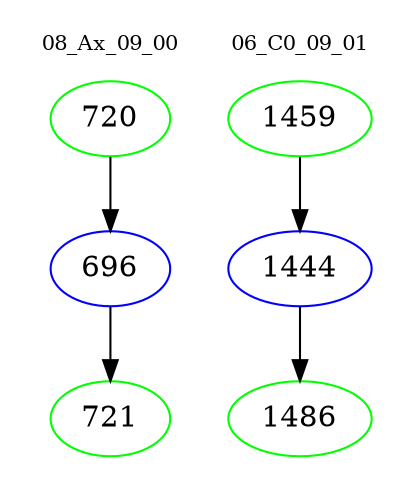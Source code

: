 digraph{
subgraph cluster_0 {
color = white
label = "08_Ax_09_00";
fontsize=10;
T0_720 [label="720", color="green"]
T0_720 -> T0_696 [color="black"]
T0_696 [label="696", color="blue"]
T0_696 -> T0_721 [color="black"]
T0_721 [label="721", color="green"]
}
subgraph cluster_1 {
color = white
label = "06_C0_09_01";
fontsize=10;
T1_1459 [label="1459", color="green"]
T1_1459 -> T1_1444 [color="black"]
T1_1444 [label="1444", color="blue"]
T1_1444 -> T1_1486 [color="black"]
T1_1486 [label="1486", color="green"]
}
}
